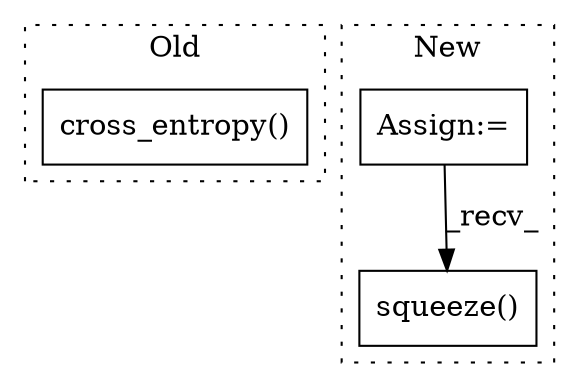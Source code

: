 digraph G {
subgraph cluster0 {
1 [label="cross_entropy()" a="75" s="6757,6781" l="16,1" shape="box"];
label = "Old";
style="dotted";
}
subgraph cluster1 {
2 [label="squeeze()" a="75" s="10016" l="17" shape="box"];
3 [label="Assign:=" a="68" s="9948" l="3" shape="box"];
label = "New";
style="dotted";
}
3 -> 2 [label="_recv_"];
}